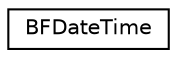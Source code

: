 digraph "Graphical Class Hierarchy"
{
 // LATEX_PDF_SIZE
  edge [fontname="Helvetica",fontsize="10",labelfontname="Helvetica",labelfontsize="10"];
  node [fontname="Helvetica",fontsize="10",shape=record];
  rankdir="LR";
  Node0 [label="BFDateTime",height=0.2,width=0.4,color="black", fillcolor="white", style="filled",URL="$dc/dae/structBFDateTime.html",tooltip=" "];
}

